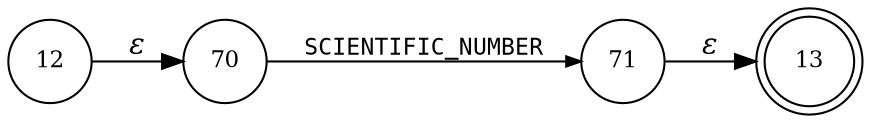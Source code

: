 digraph ATN {
rankdir=LR;
s13[fontsize=11, label="13", shape=doublecircle, fixedsize=true, width=.6];
s70[fontsize=11,label="70", shape=circle, fixedsize=true, width=.55, peripheries=1];
s71[fontsize=11,label="71", shape=circle, fixedsize=true, width=.55, peripheries=1];
s12[fontsize=11,label="12", shape=circle, fixedsize=true, width=.55, peripheries=1];
s12 -> s70 [fontname="Times-Italic", label="&epsilon;"];
s70 -> s71 [fontsize=11, fontname="Courier", arrowsize=.7, label = "SCIENTIFIC_NUMBER", arrowhead = normal];
s71 -> s13 [fontname="Times-Italic", label="&epsilon;"];
}